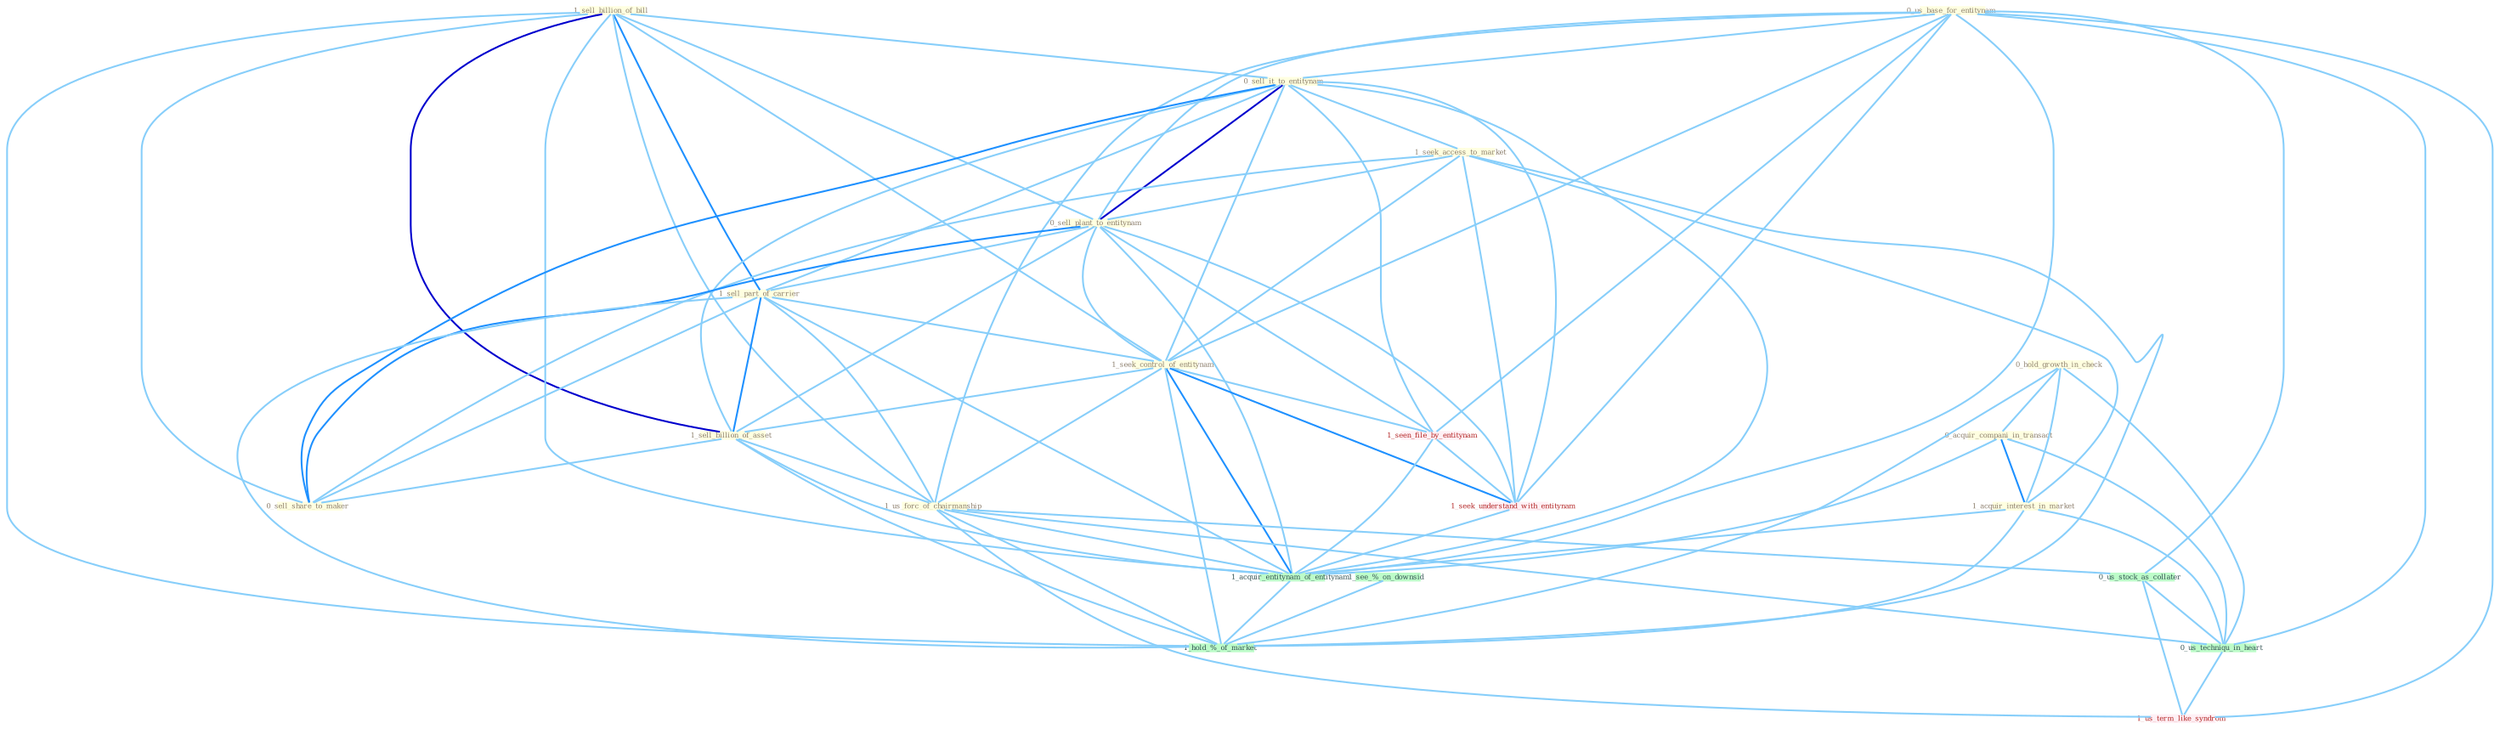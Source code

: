 Graph G{ 
    node
    [shape=polygon,style=filled,width=.5,height=.06,color="#BDFCC9",fixedsize=true,fontsize=4,
    fontcolor="#2f4f4f"];
    {node
    [color="#ffffe0", fontcolor="#8b7d6b"] "1_sell_billion_of_bill " "0_us_base_for_entitynam " "0_hold_growth_in_check " "0_sell_it_to_entitynam " "1_seek_access_to_market " "0_sell_plant_to_entitynam " "0_acquir_compani_in_transact " "1_sell_part_of_carrier " "1_acquir_interest_in_market " "1_seek_control_of_entitynam " "1_sell_billion_of_asset " "0_sell_share_to_maker " "1_us_forc_of_chairmanship "}
{node [color="#fff0f5", fontcolor="#b22222"] "1_seen_file_by_entitynam " "1_seek_understand_with_entitynam " "1_us_term_like_syndrom "}
edge [color="#B0E2FF"];

	"1_sell_billion_of_bill " -- "0_sell_it_to_entitynam " [w="1", color="#87cefa" ];
	"1_sell_billion_of_bill " -- "0_sell_plant_to_entitynam " [w="1", color="#87cefa" ];
	"1_sell_billion_of_bill " -- "1_sell_part_of_carrier " [w="2", color="#1e90ff" , len=0.8];
	"1_sell_billion_of_bill " -- "1_seek_control_of_entitynam " [w="1", color="#87cefa" ];
	"1_sell_billion_of_bill " -- "1_sell_billion_of_asset " [w="3", color="#0000cd" , len=0.6];
	"1_sell_billion_of_bill " -- "0_sell_share_to_maker " [w="1", color="#87cefa" ];
	"1_sell_billion_of_bill " -- "1_us_forc_of_chairmanship " [w="1", color="#87cefa" ];
	"1_sell_billion_of_bill " -- "1_acquir_entitynam_of_entitynam " [w="1", color="#87cefa" ];
	"1_sell_billion_of_bill " -- "1_hold_%_of_market " [w="1", color="#87cefa" ];
	"0_us_base_for_entitynam " -- "0_sell_it_to_entitynam " [w="1", color="#87cefa" ];
	"0_us_base_for_entitynam " -- "0_sell_plant_to_entitynam " [w="1", color="#87cefa" ];
	"0_us_base_for_entitynam " -- "1_seek_control_of_entitynam " [w="1", color="#87cefa" ];
	"0_us_base_for_entitynam " -- "1_us_forc_of_chairmanship " [w="1", color="#87cefa" ];
	"0_us_base_for_entitynam " -- "1_seen_file_by_entitynam " [w="1", color="#87cefa" ];
	"0_us_base_for_entitynam " -- "0_us_stock_as_collater " [w="1", color="#87cefa" ];
	"0_us_base_for_entitynam " -- "1_seek_understand_with_entitynam " [w="1", color="#87cefa" ];
	"0_us_base_for_entitynam " -- "1_acquir_entitynam_of_entitynam " [w="1", color="#87cefa" ];
	"0_us_base_for_entitynam " -- "0_us_techniqu_in_heart " [w="1", color="#87cefa" ];
	"0_us_base_for_entitynam " -- "1_us_term_like_syndrom " [w="1", color="#87cefa" ];
	"0_hold_growth_in_check " -- "0_acquir_compani_in_transact " [w="1", color="#87cefa" ];
	"0_hold_growth_in_check " -- "1_acquir_interest_in_market " [w="1", color="#87cefa" ];
	"0_hold_growth_in_check " -- "0_us_techniqu_in_heart " [w="1", color="#87cefa" ];
	"0_hold_growth_in_check " -- "1_hold_%_of_market " [w="1", color="#87cefa" ];
	"0_sell_it_to_entitynam " -- "1_seek_access_to_market " [w="1", color="#87cefa" ];
	"0_sell_it_to_entitynam " -- "0_sell_plant_to_entitynam " [w="3", color="#0000cd" , len=0.6];
	"0_sell_it_to_entitynam " -- "1_sell_part_of_carrier " [w="1", color="#87cefa" ];
	"0_sell_it_to_entitynam " -- "1_seek_control_of_entitynam " [w="1", color="#87cefa" ];
	"0_sell_it_to_entitynam " -- "1_sell_billion_of_asset " [w="1", color="#87cefa" ];
	"0_sell_it_to_entitynam " -- "0_sell_share_to_maker " [w="2", color="#1e90ff" , len=0.8];
	"0_sell_it_to_entitynam " -- "1_seen_file_by_entitynam " [w="1", color="#87cefa" ];
	"0_sell_it_to_entitynam " -- "1_seek_understand_with_entitynam " [w="1", color="#87cefa" ];
	"0_sell_it_to_entitynam " -- "1_acquir_entitynam_of_entitynam " [w="1", color="#87cefa" ];
	"1_seek_access_to_market " -- "0_sell_plant_to_entitynam " [w="1", color="#87cefa" ];
	"1_seek_access_to_market " -- "1_acquir_interest_in_market " [w="1", color="#87cefa" ];
	"1_seek_access_to_market " -- "1_seek_control_of_entitynam " [w="1", color="#87cefa" ];
	"1_seek_access_to_market " -- "0_sell_share_to_maker " [w="1", color="#87cefa" ];
	"1_seek_access_to_market " -- "1_seek_understand_with_entitynam " [w="1", color="#87cefa" ];
	"1_seek_access_to_market " -- "1_hold_%_of_market " [w="1", color="#87cefa" ];
	"0_sell_plant_to_entitynam " -- "1_sell_part_of_carrier " [w="1", color="#87cefa" ];
	"0_sell_plant_to_entitynam " -- "1_seek_control_of_entitynam " [w="1", color="#87cefa" ];
	"0_sell_plant_to_entitynam " -- "1_sell_billion_of_asset " [w="1", color="#87cefa" ];
	"0_sell_plant_to_entitynam " -- "0_sell_share_to_maker " [w="2", color="#1e90ff" , len=0.8];
	"0_sell_plant_to_entitynam " -- "1_seen_file_by_entitynam " [w="1", color="#87cefa" ];
	"0_sell_plant_to_entitynam " -- "1_seek_understand_with_entitynam " [w="1", color="#87cefa" ];
	"0_sell_plant_to_entitynam " -- "1_acquir_entitynam_of_entitynam " [w="1", color="#87cefa" ];
	"0_acquir_compani_in_transact " -- "1_acquir_interest_in_market " [w="2", color="#1e90ff" , len=0.8];
	"0_acquir_compani_in_transact " -- "1_acquir_entitynam_of_entitynam " [w="1", color="#87cefa" ];
	"0_acquir_compani_in_transact " -- "0_us_techniqu_in_heart " [w="1", color="#87cefa" ];
	"1_sell_part_of_carrier " -- "1_seek_control_of_entitynam " [w="1", color="#87cefa" ];
	"1_sell_part_of_carrier " -- "1_sell_billion_of_asset " [w="2", color="#1e90ff" , len=0.8];
	"1_sell_part_of_carrier " -- "0_sell_share_to_maker " [w="1", color="#87cefa" ];
	"1_sell_part_of_carrier " -- "1_us_forc_of_chairmanship " [w="1", color="#87cefa" ];
	"1_sell_part_of_carrier " -- "1_acquir_entitynam_of_entitynam " [w="1", color="#87cefa" ];
	"1_sell_part_of_carrier " -- "1_hold_%_of_market " [w="1", color="#87cefa" ];
	"1_acquir_interest_in_market " -- "1_acquir_entitynam_of_entitynam " [w="1", color="#87cefa" ];
	"1_acquir_interest_in_market " -- "0_us_techniqu_in_heart " [w="1", color="#87cefa" ];
	"1_acquir_interest_in_market " -- "1_hold_%_of_market " [w="1", color="#87cefa" ];
	"1_seek_control_of_entitynam " -- "1_sell_billion_of_asset " [w="1", color="#87cefa" ];
	"1_seek_control_of_entitynam " -- "1_us_forc_of_chairmanship " [w="1", color="#87cefa" ];
	"1_seek_control_of_entitynam " -- "1_seen_file_by_entitynam " [w="1", color="#87cefa" ];
	"1_seek_control_of_entitynam " -- "1_seek_understand_with_entitynam " [w="2", color="#1e90ff" , len=0.8];
	"1_seek_control_of_entitynam " -- "1_acquir_entitynam_of_entitynam " [w="2", color="#1e90ff" , len=0.8];
	"1_seek_control_of_entitynam " -- "1_hold_%_of_market " [w="1", color="#87cefa" ];
	"1_sell_billion_of_asset " -- "0_sell_share_to_maker " [w="1", color="#87cefa" ];
	"1_sell_billion_of_asset " -- "1_us_forc_of_chairmanship " [w="1", color="#87cefa" ];
	"1_sell_billion_of_asset " -- "1_acquir_entitynam_of_entitynam " [w="1", color="#87cefa" ];
	"1_sell_billion_of_asset " -- "1_hold_%_of_market " [w="1", color="#87cefa" ];
	"1_us_forc_of_chairmanship " -- "0_us_stock_as_collater " [w="1", color="#87cefa" ];
	"1_us_forc_of_chairmanship " -- "1_acquir_entitynam_of_entitynam " [w="1", color="#87cefa" ];
	"1_us_forc_of_chairmanship " -- "0_us_techniqu_in_heart " [w="1", color="#87cefa" ];
	"1_us_forc_of_chairmanship " -- "1_us_term_like_syndrom " [w="1", color="#87cefa" ];
	"1_us_forc_of_chairmanship " -- "1_hold_%_of_market " [w="1", color="#87cefa" ];
	"1_seen_file_by_entitynam " -- "1_seek_understand_with_entitynam " [w="1", color="#87cefa" ];
	"1_seen_file_by_entitynam " -- "1_acquir_entitynam_of_entitynam " [w="1", color="#87cefa" ];
	"0_us_stock_as_collater " -- "0_us_techniqu_in_heart " [w="1", color="#87cefa" ];
	"0_us_stock_as_collater " -- "1_us_term_like_syndrom " [w="1", color="#87cefa" ];
	"1_seek_understand_with_entitynam " -- "1_acquir_entitynam_of_entitynam " [w="1", color="#87cefa" ];
	"1_acquir_entitynam_of_entitynam " -- "1_hold_%_of_market " [w="1", color="#87cefa" ];
	"0_us_techniqu_in_heart " -- "1_us_term_like_syndrom " [w="1", color="#87cefa" ];
	"1_see_%_on_downsid " -- "1_hold_%_of_market " [w="1", color="#87cefa" ];
}